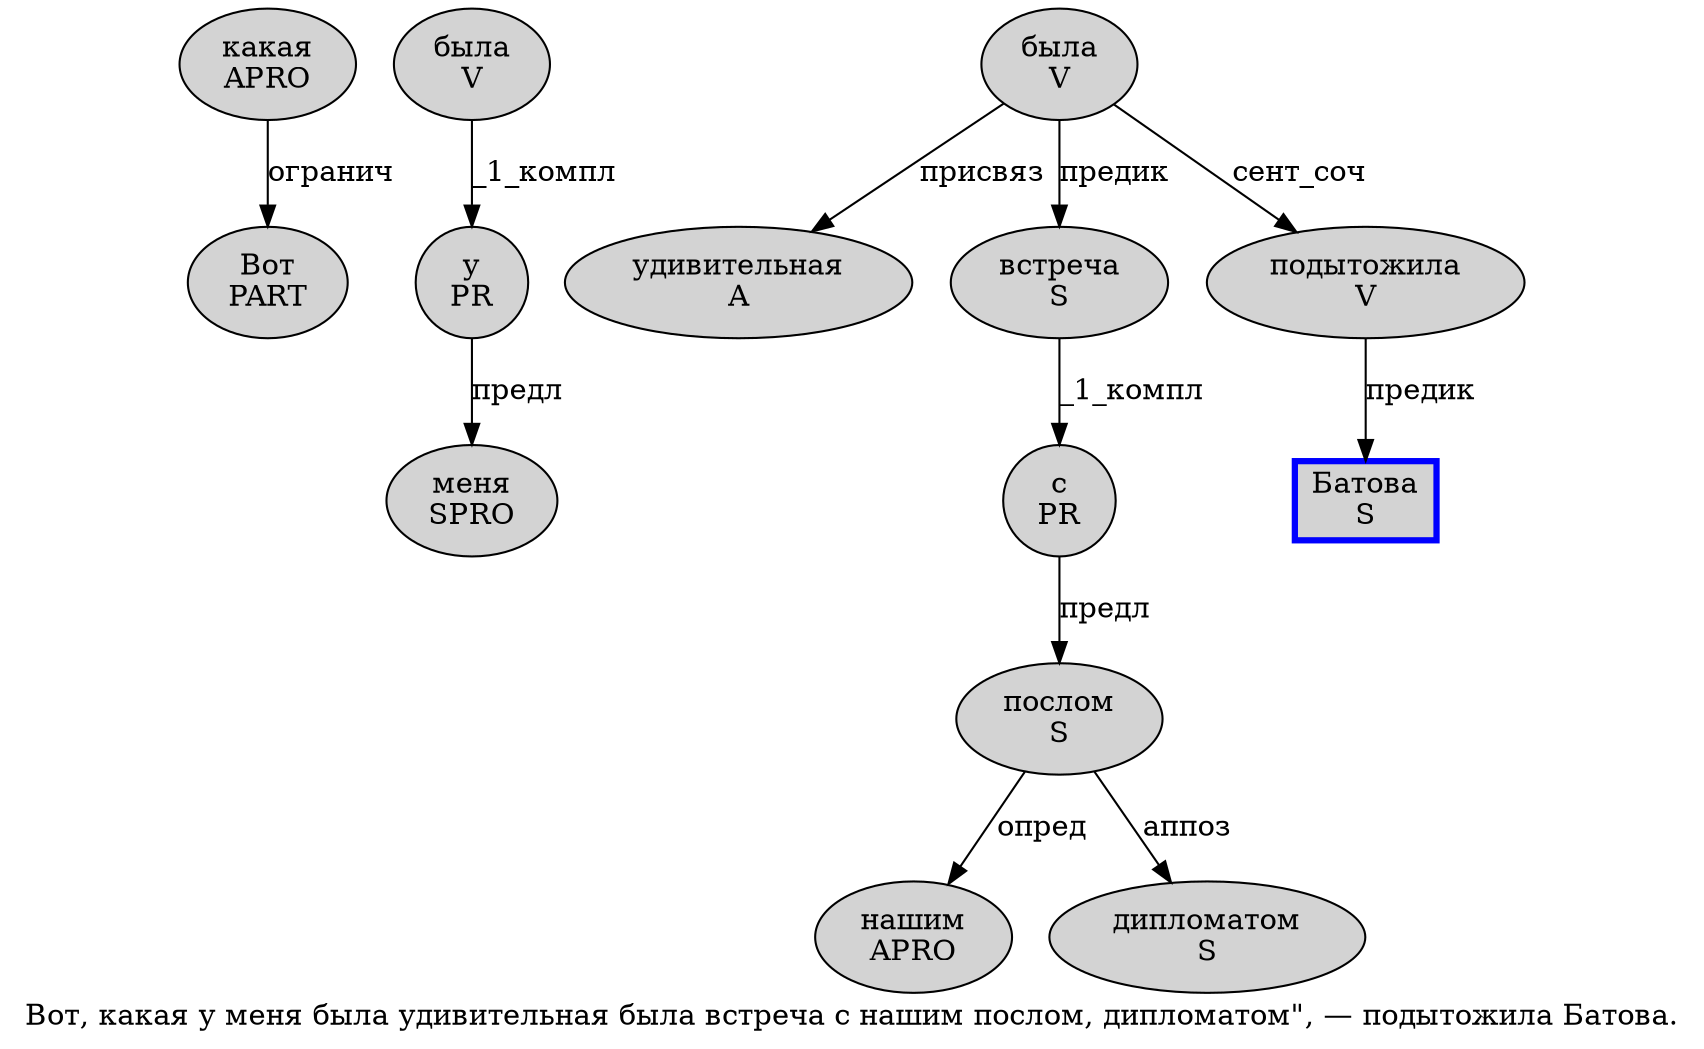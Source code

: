 digraph SENTENCE_980 {
	graph [label="Вот, какая у меня была удивительная была встреча с нашим послом, дипломатом\", — подытожила Батова."]
	node [style=filled]
		0 [label="Вот
PART" color="" fillcolor=lightgray penwidth=1 shape=ellipse]
		2 [label="какая
APRO" color="" fillcolor=lightgray penwidth=1 shape=ellipse]
		3 [label="у
PR" color="" fillcolor=lightgray penwidth=1 shape=ellipse]
		4 [label="меня
SPRO" color="" fillcolor=lightgray penwidth=1 shape=ellipse]
		5 [label="была
V" color="" fillcolor=lightgray penwidth=1 shape=ellipse]
		6 [label="удивительная
A" color="" fillcolor=lightgray penwidth=1 shape=ellipse]
		7 [label="была
V" color="" fillcolor=lightgray penwidth=1 shape=ellipse]
		8 [label="встреча
S" color="" fillcolor=lightgray penwidth=1 shape=ellipse]
		9 [label="с
PR" color="" fillcolor=lightgray penwidth=1 shape=ellipse]
		10 [label="нашим
APRO" color="" fillcolor=lightgray penwidth=1 shape=ellipse]
		11 [label="послом
S" color="" fillcolor=lightgray penwidth=1 shape=ellipse]
		13 [label="дипломатом
S" color="" fillcolor=lightgray penwidth=1 shape=ellipse]
		17 [label="подытожила
V" color="" fillcolor=lightgray penwidth=1 shape=ellipse]
		18 [label="Батова
S" color=blue fillcolor=lightgray penwidth=3 shape=box]
			11 -> 10 [label="опред"]
			11 -> 13 [label="аппоз"]
			8 -> 9 [label="_1_компл"]
			2 -> 0 [label="огранич"]
			7 -> 6 [label="присвяз"]
			7 -> 8 [label="предик"]
			7 -> 17 [label="сент_соч"]
			5 -> 3 [label="_1_компл"]
			3 -> 4 [label="предл"]
			17 -> 18 [label="предик"]
			9 -> 11 [label="предл"]
}